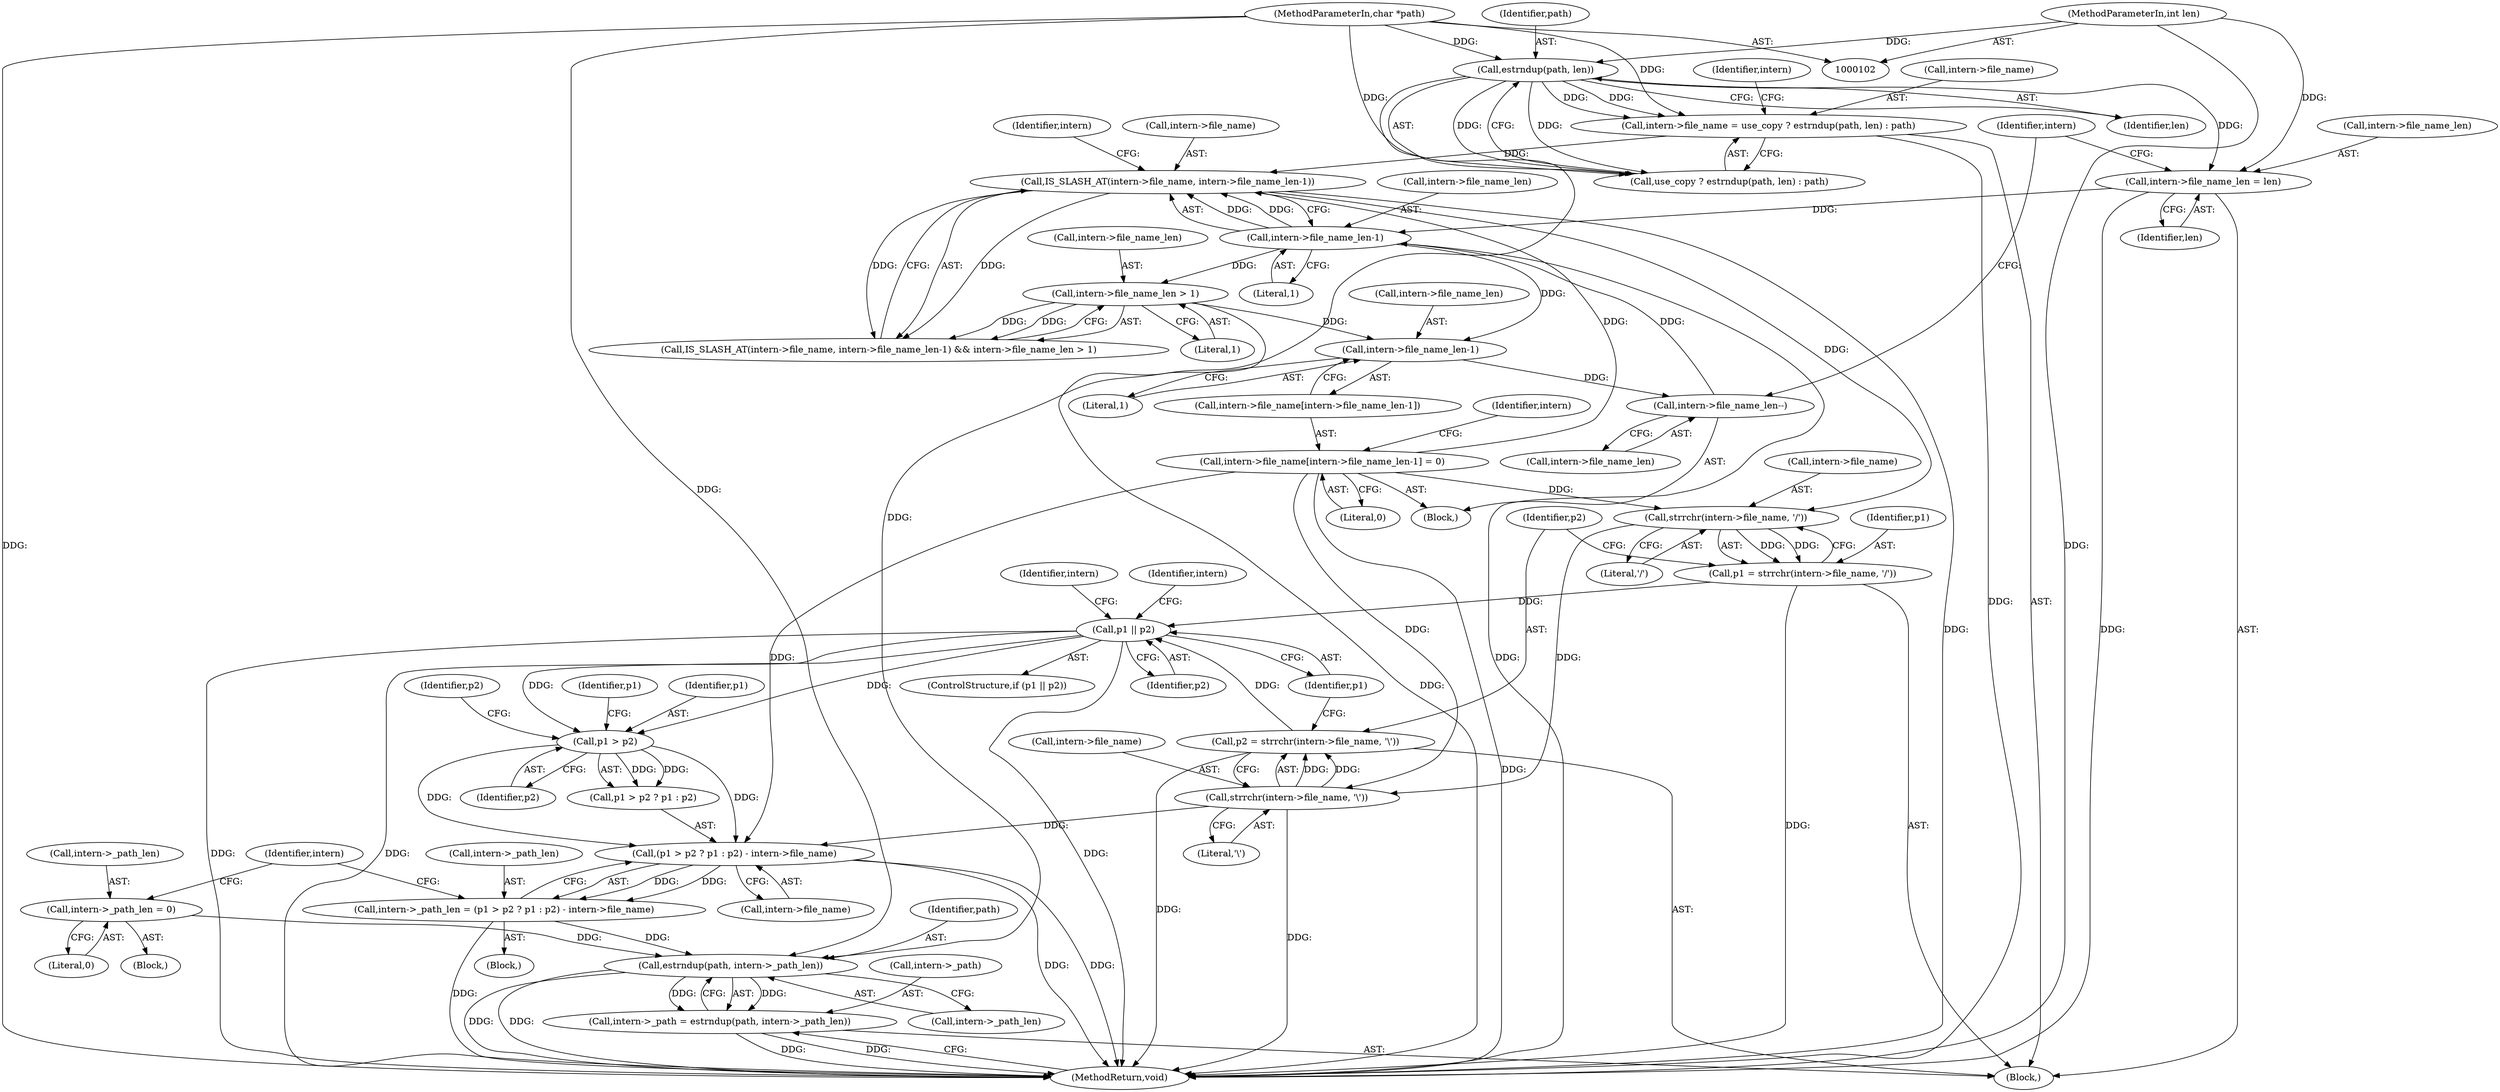 digraph "0_php-src_7245bff300d3fa8bacbef7897ff080a6f1c23eba?w=1_52@pointer" {
"1000219" [label="(Call,estrndup(path, intern->_path_len))"];
"1000104" [label="(MethodParameterIn,char *path)"];
"1000125" [label="(Call,estrndup(path, len))"];
"1000105" [label="(MethodParameterIn,int len)"];
"1000185" [label="(Call,intern->_path_len = (p1 > p2 ? p1 : p2) - intern->file_name)"];
"1000189" [label="(Call,(p1 > p2 ? p1 : p2) - intern->file_name)"];
"1000191" [label="(Call,p1 > p2)"];
"1000181" [label="(Call,p1 || p2)"];
"1000166" [label="(Call,p1 = strrchr(intern->file_name, '/'))"];
"1000168" [label="(Call,strrchr(intern->file_name, '/'))"];
"1000151" [label="(Call,intern->file_name[intern->file_name_len-1] = 0)"];
"1000136" [label="(Call,IS_SLASH_AT(intern->file_name, intern->file_name_len-1))"];
"1000119" [label="(Call,intern->file_name = use_copy ? estrndup(path, len) : path)"];
"1000140" [label="(Call,intern->file_name_len-1)"];
"1000129" [label="(Call,intern->file_name_len = len)"];
"1000162" [label="(Call,intern->file_name_len--)"];
"1000156" [label="(Call,intern->file_name_len-1)"];
"1000145" [label="(Call,intern->file_name_len > 1)"];
"1000173" [label="(Call,p2 = strrchr(intern->file_name, '\\'))"];
"1000175" [label="(Call,strrchr(intern->file_name, '\\'))"];
"1000201" [label="(Call,intern->_path_len = 0)"];
"1000215" [label="(Call,intern->_path = estrndup(path, intern->_path_len))"];
"1000104" [label="(MethodParameterIn,char *path)"];
"1000133" [label="(Identifier,len)"];
"1000140" [label="(Call,intern->file_name_len-1)"];
"1000125" [label="(Call,estrndup(path, len))"];
"1000129" [label="(Call,intern->file_name_len = len)"];
"1000172" [label="(Literal,'/')"];
"1000161" [label="(Literal,0)"];
"1000181" [label="(Call,p1 || p2)"];
"1000167" [label="(Identifier,p1)"];
"1000203" [label="(Identifier,intern)"];
"1000190" [label="(Call,p1 > p2 ? p1 : p2)"];
"1000136" [label="(Call,IS_SLASH_AT(intern->file_name, intern->file_name_len-1))"];
"1000147" [label="(Identifier,intern)"];
"1000216" [label="(Call,intern->_path)"];
"1000192" [label="(Identifier,p1)"];
"1000187" [label="(Identifier,intern)"];
"1000189" [label="(Call,(p1 > p2 ? p1 : p2) - intern->file_name)"];
"1000138" [label="(Identifier,intern)"];
"1000215" [label="(Call,intern->_path = estrndup(path, intern->_path_len))"];
"1000145" [label="(Call,intern->file_name_len > 1)"];
"1000130" [label="(Call,intern->file_name_len)"];
"1000127" [label="(Identifier,len)"];
"1000179" [label="(Literal,'\\')"];
"1000169" [label="(Call,intern->file_name)"];
"1000202" [label="(Call,intern->_path_len)"];
"1000119" [label="(Call,intern->file_name = use_copy ? estrndup(path, len) : path)"];
"1000174" [label="(Identifier,p2)"];
"1000220" [label="(Identifier,path)"];
"1000151" [label="(Call,intern->file_name[intern->file_name_len-1] = 0)"];
"1000183" [label="(Identifier,p2)"];
"1000144" [label="(Literal,1)"];
"1000152" [label="(Call,intern->file_name[intern->file_name_len-1])"];
"1000168" [label="(Call,strrchr(intern->file_name, '/'))"];
"1000146" [label="(Call,intern->file_name_len)"];
"1000224" [label="(MethodReturn,void)"];
"1000135" [label="(Call,IS_SLASH_AT(intern->file_name, intern->file_name_len-1) && intern->file_name_len > 1)"];
"1000156" [label="(Call,intern->file_name_len-1)"];
"1000201" [label="(Call,intern->_path_len = 0)"];
"1000149" [label="(Literal,1)"];
"1000176" [label="(Call,intern->file_name)"];
"1000164" [label="(Identifier,intern)"];
"1000163" [label="(Call,intern->file_name_len)"];
"1000196" [label="(Call,intern->file_name)"];
"1000186" [label="(Call,intern->_path_len)"];
"1000175" [label="(Call,strrchr(intern->file_name, '\\'))"];
"1000160" [label="(Literal,1)"];
"1000185" [label="(Call,intern->_path_len = (p1 > p2 ? p1 : p2) - intern->file_name)"];
"1000173" [label="(Call,p2 = strrchr(intern->file_name, '\\'))"];
"1000166" [label="(Call,p1 = strrchr(intern->file_name, '/'))"];
"1000182" [label="(Identifier,p1)"];
"1000131" [label="(Identifier,intern)"];
"1000221" [label="(Call,intern->_path_len)"];
"1000191" [label="(Call,p1 > p2)"];
"1000219" [label="(Call,estrndup(path, intern->_path_len))"];
"1000162" [label="(Call,intern->file_name_len--)"];
"1000200" [label="(Block,)"];
"1000107" [label="(Block,)"];
"1000150" [label="(Block,)"];
"1000157" [label="(Call,intern->file_name_len)"];
"1000195" [label="(Identifier,p2)"];
"1000120" [label="(Call,intern->file_name)"];
"1000205" [label="(Literal,0)"];
"1000208" [label="(Identifier,intern)"];
"1000141" [label="(Call,intern->file_name_len)"];
"1000123" [label="(Call,use_copy ? estrndup(path, len) : path)"];
"1000180" [label="(ControlStructure,if (p1 || p2))"];
"1000194" [label="(Identifier,p1)"];
"1000137" [label="(Call,intern->file_name)"];
"1000105" [label="(MethodParameterIn,int len)"];
"1000193" [label="(Identifier,p2)"];
"1000126" [label="(Identifier,path)"];
"1000184" [label="(Block,)"];
"1000219" -> "1000215"  [label="AST: "];
"1000219" -> "1000221"  [label="CFG: "];
"1000220" -> "1000219"  [label="AST: "];
"1000221" -> "1000219"  [label="AST: "];
"1000215" -> "1000219"  [label="CFG: "];
"1000219" -> "1000224"  [label="DDG: "];
"1000219" -> "1000224"  [label="DDG: "];
"1000219" -> "1000215"  [label="DDG: "];
"1000219" -> "1000215"  [label="DDG: "];
"1000104" -> "1000219"  [label="DDG: "];
"1000125" -> "1000219"  [label="DDG: "];
"1000185" -> "1000219"  [label="DDG: "];
"1000201" -> "1000219"  [label="DDG: "];
"1000104" -> "1000102"  [label="AST: "];
"1000104" -> "1000224"  [label="DDG: "];
"1000104" -> "1000119"  [label="DDG: "];
"1000104" -> "1000125"  [label="DDG: "];
"1000104" -> "1000123"  [label="DDG: "];
"1000125" -> "1000123"  [label="AST: "];
"1000125" -> "1000127"  [label="CFG: "];
"1000126" -> "1000125"  [label="AST: "];
"1000127" -> "1000125"  [label="AST: "];
"1000123" -> "1000125"  [label="CFG: "];
"1000125" -> "1000119"  [label="DDG: "];
"1000125" -> "1000119"  [label="DDG: "];
"1000125" -> "1000123"  [label="DDG: "];
"1000125" -> "1000123"  [label="DDG: "];
"1000105" -> "1000125"  [label="DDG: "];
"1000125" -> "1000129"  [label="DDG: "];
"1000105" -> "1000102"  [label="AST: "];
"1000105" -> "1000224"  [label="DDG: "];
"1000105" -> "1000129"  [label="DDG: "];
"1000185" -> "1000184"  [label="AST: "];
"1000185" -> "1000189"  [label="CFG: "];
"1000186" -> "1000185"  [label="AST: "];
"1000189" -> "1000185"  [label="AST: "];
"1000208" -> "1000185"  [label="CFG: "];
"1000185" -> "1000224"  [label="DDG: "];
"1000189" -> "1000185"  [label="DDG: "];
"1000189" -> "1000185"  [label="DDG: "];
"1000189" -> "1000196"  [label="CFG: "];
"1000190" -> "1000189"  [label="AST: "];
"1000196" -> "1000189"  [label="AST: "];
"1000189" -> "1000224"  [label="DDG: "];
"1000189" -> "1000224"  [label="DDG: "];
"1000191" -> "1000189"  [label="DDG: "];
"1000191" -> "1000189"  [label="DDG: "];
"1000151" -> "1000189"  [label="DDG: "];
"1000175" -> "1000189"  [label="DDG: "];
"1000191" -> "1000190"  [label="AST: "];
"1000191" -> "1000193"  [label="CFG: "];
"1000192" -> "1000191"  [label="AST: "];
"1000193" -> "1000191"  [label="AST: "];
"1000194" -> "1000191"  [label="CFG: "];
"1000195" -> "1000191"  [label="CFG: "];
"1000181" -> "1000191"  [label="DDG: "];
"1000181" -> "1000191"  [label="DDG: "];
"1000191" -> "1000190"  [label="DDG: "];
"1000191" -> "1000190"  [label="DDG: "];
"1000181" -> "1000180"  [label="AST: "];
"1000181" -> "1000182"  [label="CFG: "];
"1000181" -> "1000183"  [label="CFG: "];
"1000182" -> "1000181"  [label="AST: "];
"1000183" -> "1000181"  [label="AST: "];
"1000187" -> "1000181"  [label="CFG: "];
"1000203" -> "1000181"  [label="CFG: "];
"1000181" -> "1000224"  [label="DDG: "];
"1000181" -> "1000224"  [label="DDG: "];
"1000181" -> "1000224"  [label="DDG: "];
"1000166" -> "1000181"  [label="DDG: "];
"1000173" -> "1000181"  [label="DDG: "];
"1000166" -> "1000107"  [label="AST: "];
"1000166" -> "1000168"  [label="CFG: "];
"1000167" -> "1000166"  [label="AST: "];
"1000168" -> "1000166"  [label="AST: "];
"1000174" -> "1000166"  [label="CFG: "];
"1000166" -> "1000224"  [label="DDG: "];
"1000168" -> "1000166"  [label="DDG: "];
"1000168" -> "1000166"  [label="DDG: "];
"1000168" -> "1000172"  [label="CFG: "];
"1000169" -> "1000168"  [label="AST: "];
"1000172" -> "1000168"  [label="AST: "];
"1000151" -> "1000168"  [label="DDG: "];
"1000136" -> "1000168"  [label="DDG: "];
"1000168" -> "1000175"  [label="DDG: "];
"1000151" -> "1000150"  [label="AST: "];
"1000151" -> "1000161"  [label="CFG: "];
"1000152" -> "1000151"  [label="AST: "];
"1000161" -> "1000151"  [label="AST: "];
"1000164" -> "1000151"  [label="CFG: "];
"1000151" -> "1000224"  [label="DDG: "];
"1000151" -> "1000136"  [label="DDG: "];
"1000151" -> "1000175"  [label="DDG: "];
"1000136" -> "1000135"  [label="AST: "];
"1000136" -> "1000140"  [label="CFG: "];
"1000137" -> "1000136"  [label="AST: "];
"1000140" -> "1000136"  [label="AST: "];
"1000147" -> "1000136"  [label="CFG: "];
"1000135" -> "1000136"  [label="CFG: "];
"1000136" -> "1000224"  [label="DDG: "];
"1000136" -> "1000135"  [label="DDG: "];
"1000136" -> "1000135"  [label="DDG: "];
"1000119" -> "1000136"  [label="DDG: "];
"1000140" -> "1000136"  [label="DDG: "];
"1000140" -> "1000136"  [label="DDG: "];
"1000119" -> "1000107"  [label="AST: "];
"1000119" -> "1000123"  [label="CFG: "];
"1000120" -> "1000119"  [label="AST: "];
"1000123" -> "1000119"  [label="AST: "];
"1000131" -> "1000119"  [label="CFG: "];
"1000119" -> "1000224"  [label="DDG: "];
"1000140" -> "1000144"  [label="CFG: "];
"1000141" -> "1000140"  [label="AST: "];
"1000144" -> "1000140"  [label="AST: "];
"1000140" -> "1000224"  [label="DDG: "];
"1000129" -> "1000140"  [label="DDG: "];
"1000162" -> "1000140"  [label="DDG: "];
"1000140" -> "1000145"  [label="DDG: "];
"1000140" -> "1000156"  [label="DDG: "];
"1000129" -> "1000107"  [label="AST: "];
"1000129" -> "1000133"  [label="CFG: "];
"1000130" -> "1000129"  [label="AST: "];
"1000133" -> "1000129"  [label="AST: "];
"1000138" -> "1000129"  [label="CFG: "];
"1000129" -> "1000224"  [label="DDG: "];
"1000162" -> "1000150"  [label="AST: "];
"1000162" -> "1000163"  [label="CFG: "];
"1000163" -> "1000162"  [label="AST: "];
"1000138" -> "1000162"  [label="CFG: "];
"1000156" -> "1000162"  [label="DDG: "];
"1000156" -> "1000152"  [label="AST: "];
"1000156" -> "1000160"  [label="CFG: "];
"1000157" -> "1000156"  [label="AST: "];
"1000160" -> "1000156"  [label="AST: "];
"1000152" -> "1000156"  [label="CFG: "];
"1000145" -> "1000156"  [label="DDG: "];
"1000145" -> "1000135"  [label="AST: "];
"1000145" -> "1000149"  [label="CFG: "];
"1000146" -> "1000145"  [label="AST: "];
"1000149" -> "1000145"  [label="AST: "];
"1000135" -> "1000145"  [label="CFG: "];
"1000145" -> "1000224"  [label="DDG: "];
"1000145" -> "1000135"  [label="DDG: "];
"1000145" -> "1000135"  [label="DDG: "];
"1000173" -> "1000107"  [label="AST: "];
"1000173" -> "1000175"  [label="CFG: "];
"1000174" -> "1000173"  [label="AST: "];
"1000175" -> "1000173"  [label="AST: "];
"1000182" -> "1000173"  [label="CFG: "];
"1000173" -> "1000224"  [label="DDG: "];
"1000175" -> "1000173"  [label="DDG: "];
"1000175" -> "1000173"  [label="DDG: "];
"1000175" -> "1000179"  [label="CFG: "];
"1000176" -> "1000175"  [label="AST: "];
"1000179" -> "1000175"  [label="AST: "];
"1000175" -> "1000224"  [label="DDG: "];
"1000201" -> "1000200"  [label="AST: "];
"1000201" -> "1000205"  [label="CFG: "];
"1000202" -> "1000201"  [label="AST: "];
"1000205" -> "1000201"  [label="AST: "];
"1000208" -> "1000201"  [label="CFG: "];
"1000215" -> "1000107"  [label="AST: "];
"1000216" -> "1000215"  [label="AST: "];
"1000224" -> "1000215"  [label="CFG: "];
"1000215" -> "1000224"  [label="DDG: "];
"1000215" -> "1000224"  [label="DDG: "];
}

